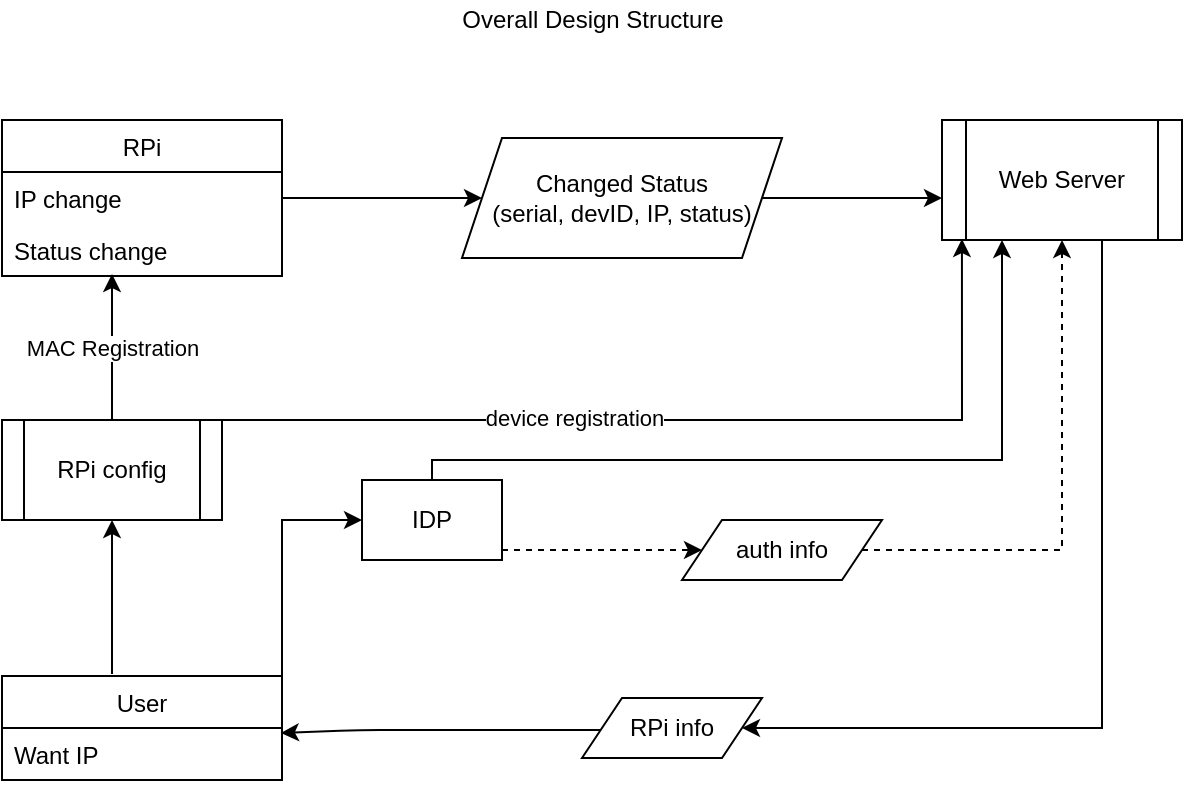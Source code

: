 <mxfile version="14.7.1" type="device"><diagram id="d38i7ee1peqGZB1X6DBf" name="Page-1"><mxGraphModel dx="1422" dy="795" grid="1" gridSize="10" guides="1" tooltips="1" connect="1" arrows="1" fold="1" page="1" pageScale="1" pageWidth="850" pageHeight="1100" math="0" shadow="0"><root><mxCell id="0"/><mxCell id="1" parent="0"/><mxCell id="41M3xUBf-qOlxRfmVNXJ-1" value="RPi" style="swimlane;fontStyle=0;childLayout=stackLayout;horizontal=1;startSize=26;horizontalStack=0;resizeParent=1;resizeParentMax=0;resizeLast=0;collapsible=1;marginBottom=0;" parent="1" vertex="1"><mxGeometry x="130" y="150" width="140" height="78" as="geometry"/></mxCell><mxCell id="41M3xUBf-qOlxRfmVNXJ-2" value="IP change" style="text;strokeColor=none;fillColor=none;align=left;verticalAlign=top;spacingLeft=4;spacingRight=4;overflow=hidden;rotatable=0;points=[[0,0.5],[1,0.5]];portConstraint=eastwest;" parent="41M3xUBf-qOlxRfmVNXJ-1" vertex="1"><mxGeometry y="26" width="140" height="26" as="geometry"/></mxCell><mxCell id="41M3xUBf-qOlxRfmVNXJ-3" value="Status change" style="text;strokeColor=none;fillColor=none;align=left;verticalAlign=top;spacingLeft=4;spacingRight=4;overflow=hidden;rotatable=0;points=[[0,0.5],[1,0.5]];portConstraint=eastwest;" parent="41M3xUBf-qOlxRfmVNXJ-1" vertex="1"><mxGeometry y="52" width="140" height="26" as="geometry"/></mxCell><mxCell id="GHDiABH6MblNBcJLJRTT-3" style="edgeStyle=orthogonalEdgeStyle;rounded=0;orthogonalLoop=1;jettySize=auto;html=1;entryX=0;entryY=0.5;entryDx=0;entryDy=0;exitX=0.75;exitY=0;exitDx=0;exitDy=0;" edge="1" parent="1" source="41M3xUBf-qOlxRfmVNXJ-5" target="57mTGBbrwKCQ7Jde2WUg-19"><mxGeometry relative="1" as="geometry"><Array as="points"><mxPoint x="270" y="428"/><mxPoint x="270" y="350"/></Array></mxGeometry></mxCell><mxCell id="41M3xUBf-qOlxRfmVNXJ-5" value="User" style="swimlane;fontStyle=0;childLayout=stackLayout;horizontal=1;startSize=26;horizontalStack=0;resizeParent=1;resizeParentMax=0;resizeLast=0;collapsible=1;marginBottom=0;" parent="1" vertex="1"><mxGeometry x="130" y="428" width="140" height="52" as="geometry"/></mxCell><mxCell id="41M3xUBf-qOlxRfmVNXJ-6" value="Want IP" style="text;strokeColor=none;fillColor=none;align=left;verticalAlign=top;spacingLeft=4;spacingRight=4;overflow=hidden;rotatable=0;points=[[0,0.5],[1,0.5]];portConstraint=eastwest;" parent="41M3xUBf-qOlxRfmVNXJ-5" vertex="1"><mxGeometry y="26" width="140" height="26" as="geometry"/></mxCell><mxCell id="57mTGBbrwKCQ7Jde2WUg-3" value="" style="endArrow=classic;html=1;exitX=1;exitY=0.5;exitDx=0;exitDy=0;entryX=0;entryY=0.5;entryDx=0;entryDy=0;" parent="1" source="41M3xUBf-qOlxRfmVNXJ-2" edge="1" target="57mTGBbrwKCQ7Jde2WUg-17"><mxGeometry width="50" height="50" relative="1" as="geometry"><mxPoint x="340" y="150" as="sourcePoint"/><mxPoint x="360" y="186.75" as="targetPoint"/></mxGeometry></mxCell><mxCell id="57mTGBbrwKCQ7Jde2WUg-4" value="" style="endArrow=classic;html=1;exitX=0;exitY=0.5;exitDx=0;exitDy=0;entryX=0.996;entryY=0.096;entryDx=0;entryDy=0;entryPerimeter=0;" parent="1" target="41M3xUBf-qOlxRfmVNXJ-6" edge="1"><mxGeometry width="50" height="50" relative="1" as="geometry"><mxPoint x="430" y="455" as="sourcePoint"/><mxPoint x="510" y="420" as="targetPoint"/><Array as="points"><mxPoint x="370" y="455"/><mxPoint x="309" y="455"/></Array></mxGeometry></mxCell><mxCell id="57mTGBbrwKCQ7Jde2WUg-11" value="" style="endArrow=classic;html=1;entryX=0.5;entryY=1;entryDx=0;entryDy=0;" parent="1" edge="1" target="57mTGBbrwKCQ7Jde2WUg-25"><mxGeometry width="50" height="50" relative="1" as="geometry"><mxPoint x="185" y="427" as="sourcePoint"/><mxPoint x="175" y="350" as="targetPoint"/><Array as="points"/></mxGeometry></mxCell><mxCell id="GHDiABH6MblNBcJLJRTT-4" style="edgeStyle=orthogonalEdgeStyle;rounded=0;orthogonalLoop=1;jettySize=auto;html=1;entryX=1;entryY=0.5;entryDx=0;entryDy=0;exitX=0.75;exitY=1;exitDx=0;exitDy=0;" edge="1" parent="1" source="GHDiABH6MblNBcJLJRTT-6" target="57mTGBbrwKCQ7Jde2WUg-20"><mxGeometry relative="1" as="geometry"><mxPoint x="575" y="340" as="sourcePoint"/><Array as="points"><mxPoint x="680" y="454"/></Array></mxGeometry></mxCell><mxCell id="GHDiABH6MblNBcJLJRTT-19" style="edgeStyle=orthogonalEdgeStyle;rounded=0;orthogonalLoop=1;jettySize=auto;html=1;entryX=0;entryY=0.65;entryDx=0;entryDy=0;entryPerimeter=0;" edge="1" parent="1" source="57mTGBbrwKCQ7Jde2WUg-17" target="GHDiABH6MblNBcJLJRTT-6"><mxGeometry relative="1" as="geometry"><Array as="points"/></mxGeometry></mxCell><mxCell id="57mTGBbrwKCQ7Jde2WUg-17" value="&lt;span&gt;Changed Status&lt;/span&gt;&lt;br&gt;&lt;span&gt;(serial, devID, IP, status)&lt;/span&gt;" style="shape=parallelogram;perimeter=parallelogramPerimeter;whiteSpace=wrap;html=1;fixedSize=1;" parent="1" vertex="1"><mxGeometry x="360" y="159" width="160" height="60" as="geometry"/></mxCell><mxCell id="GHDiABH6MblNBcJLJRTT-8" style="edgeStyle=orthogonalEdgeStyle;rounded=0;orthogonalLoop=1;jettySize=auto;html=1;entryX=0.25;entryY=1;entryDx=0;entryDy=0;" edge="1" parent="1" source="57mTGBbrwKCQ7Jde2WUg-19" target="GHDiABH6MblNBcJLJRTT-6"><mxGeometry relative="1" as="geometry"><Array as="points"><mxPoint x="345" y="320"/><mxPoint x="630" y="320"/></Array></mxGeometry></mxCell><mxCell id="GHDiABH6MblNBcJLJRTT-16" style="edgeStyle=orthogonalEdgeStyle;rounded=0;orthogonalLoop=1;jettySize=auto;html=1;entryX=0;entryY=0.5;entryDx=0;entryDy=0;dashed=1;" edge="1" parent="1" source="57mTGBbrwKCQ7Jde2WUg-19" target="57mTGBbrwKCQ7Jde2WUg-23"><mxGeometry relative="1" as="geometry"><Array as="points"><mxPoint x="400" y="365"/><mxPoint x="400" y="365"/></Array></mxGeometry></mxCell><mxCell id="57mTGBbrwKCQ7Jde2WUg-19" value="IDP" style="rounded=0;whiteSpace=wrap;html=1;" parent="1" vertex="1"><mxGeometry x="310" y="330" width="70" height="40" as="geometry"/></mxCell><mxCell id="57mTGBbrwKCQ7Jde2WUg-20" value="RPi info" style="shape=parallelogram;perimeter=parallelogramPerimeter;whiteSpace=wrap;html=1;fixedSize=1;" parent="1" vertex="1"><mxGeometry x="420" y="439" width="90" height="30" as="geometry"/></mxCell><mxCell id="GHDiABH6MblNBcJLJRTT-17" style="edgeStyle=orthogonalEdgeStyle;rounded=0;orthogonalLoop=1;jettySize=auto;html=1;dashed=1;entryX=0.5;entryY=1;entryDx=0;entryDy=0;" edge="1" parent="1" source="57mTGBbrwKCQ7Jde2WUg-23" target="GHDiABH6MblNBcJLJRTT-6"><mxGeometry relative="1" as="geometry"><mxPoint x="660" y="340" as="targetPoint"/></mxGeometry></mxCell><mxCell id="57mTGBbrwKCQ7Jde2WUg-23" value="auth info" style="shape=parallelogram;perimeter=parallelogramPerimeter;whiteSpace=wrap;html=1;fixedSize=1;" parent="1" vertex="1"><mxGeometry x="470" y="350" width="100" height="30" as="geometry"/></mxCell><mxCell id="GHDiABH6MblNBcJLJRTT-10" style="edgeStyle=orthogonalEdgeStyle;rounded=0;orthogonalLoop=1;jettySize=auto;html=1;entryX=0.083;entryY=0.992;entryDx=0;entryDy=0;entryPerimeter=0;" edge="1" parent="1" source="57mTGBbrwKCQ7Jde2WUg-25" target="GHDiABH6MblNBcJLJRTT-6"><mxGeometry relative="1" as="geometry"><Array as="points"><mxPoint x="610" y="300"/></Array></mxGeometry></mxCell><mxCell id="GHDiABH6MblNBcJLJRTT-11" value="device registration" style="edgeLabel;html=1;align=center;verticalAlign=middle;resizable=0;points=[];" vertex="1" connectable="0" parent="GHDiABH6MblNBcJLJRTT-10"><mxGeometry x="-0.241" y="1" relative="1" as="geometry"><mxPoint x="1" as="offset"/></mxGeometry></mxCell><mxCell id="GHDiABH6MblNBcJLJRTT-13" value="MAC Registration" style="edgeStyle=orthogonalEdgeStyle;rounded=0;orthogonalLoop=1;jettySize=auto;html=1;" edge="1" parent="1" source="57mTGBbrwKCQ7Jde2WUg-25"><mxGeometry relative="1" as="geometry"><mxPoint x="185" y="227" as="targetPoint"/><Array as="points"><mxPoint x="185" y="227"/></Array></mxGeometry></mxCell><mxCell id="57mTGBbrwKCQ7Jde2WUg-25" value="RPi config" style="shape=process;whiteSpace=wrap;html=1;backgroundOutline=1;" parent="1" vertex="1"><mxGeometry x="130" y="300" width="110" height="50" as="geometry"/></mxCell><mxCell id="GHDiABH6MblNBcJLJRTT-6" value="Web Server" style="shape=process;whiteSpace=wrap;html=1;backgroundOutline=1;" vertex="1" parent="1"><mxGeometry x="600" y="150" width="120" height="60" as="geometry"/></mxCell><mxCell id="GHDiABH6MblNBcJLJRTT-20" value="Overall Design Structure" style="text;html=1;strokeColor=none;fillColor=none;align=center;verticalAlign=middle;whiteSpace=wrap;rounded=0;" vertex="1" parent="1"><mxGeometry x="353" y="90" width="145" height="20" as="geometry"/></mxCell></root></mxGraphModel></diagram></mxfile>